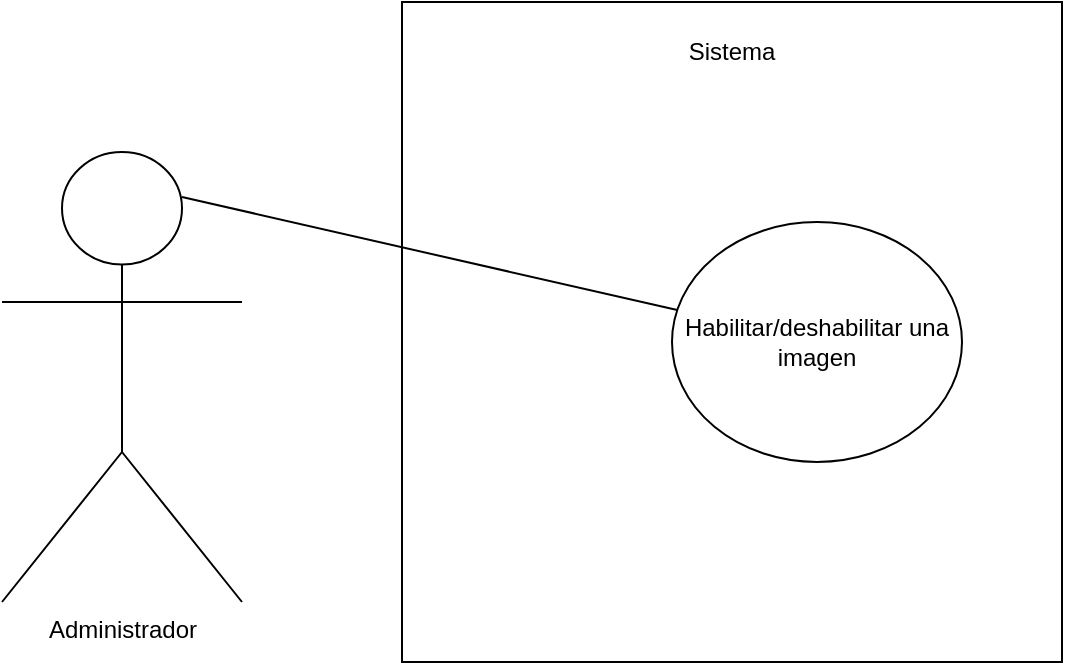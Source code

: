 <mxfile version="23.0.1" type="device">
  <diagram name="Page-1" id="BOC29ceITsvN3KYSM7Wt">
    <mxGraphModel dx="1194" dy="739" grid="1" gridSize="10" guides="1" tooltips="1" connect="1" arrows="1" fold="1" page="1" pageScale="1" pageWidth="827" pageHeight="1169" math="0" shadow="0">
      <root>
        <mxCell id="0" />
        <mxCell id="1" parent="0" />
        <mxCell id="yNtK0T5-3ggwIK_QNlmX-1" value="" style="whiteSpace=wrap;html=1;aspect=fixed;" parent="1" vertex="1">
          <mxGeometry x="330" y="60" width="330" height="330" as="geometry" />
        </mxCell>
        <mxCell id="yNtK0T5-3ggwIK_QNlmX-2" value="Sistema" style="text;html=1;strokeColor=none;fillColor=none;align=center;verticalAlign=middle;whiteSpace=wrap;rounded=0;" parent="1" vertex="1">
          <mxGeometry x="465" y="70" width="60" height="30" as="geometry" />
        </mxCell>
        <mxCell id="yNtK0T5-3ggwIK_QNlmX-3" value="Habilitar/deshabilitar una imagen" style="ellipse;whiteSpace=wrap;html=1;" parent="1" vertex="1">
          <mxGeometry x="465" y="170" width="145" height="120" as="geometry" />
        </mxCell>
        <mxCell id="yNtK0T5-3ggwIK_QNlmX-4" value="Administrador" style="shape=umlActor;verticalLabelPosition=bottom;verticalAlign=top;html=1;outlineConnect=0;" parent="1" vertex="1">
          <mxGeometry x="130" y="135" width="120" height="225" as="geometry" />
        </mxCell>
        <mxCell id="yNtK0T5-3ggwIK_QNlmX-8" value="" style="endArrow=none;html=1;rounded=0;exitX=0.75;exitY=0.1;exitDx=0;exitDy=0;exitPerimeter=0;" parent="1" source="yNtK0T5-3ggwIK_QNlmX-4" target="yNtK0T5-3ggwIK_QNlmX-3" edge="1">
          <mxGeometry width="50" height="50" relative="1" as="geometry">
            <mxPoint x="320" y="340" as="sourcePoint" />
            <mxPoint x="370" y="290" as="targetPoint" />
          </mxGeometry>
        </mxCell>
      </root>
    </mxGraphModel>
  </diagram>
</mxfile>
